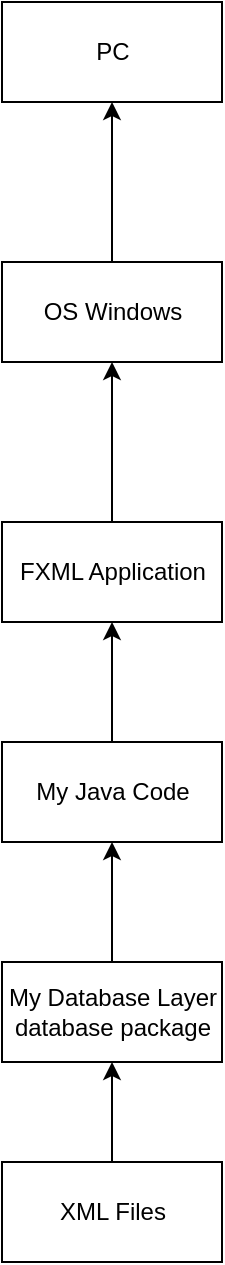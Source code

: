 <mxfile version="13.0.3" type="device"><diagram id="t0gqAQcxaVId0GqX8kNm" name="Page-1"><mxGraphModel dx="383" dy="678" grid="1" gridSize="10" guides="1" tooltips="1" connect="1" arrows="1" fold="1" page="1" pageScale="1" pageWidth="827" pageHeight="1169" math="0" shadow="0"><root><mxCell id="0"/><mxCell id="1" parent="0"/><mxCell id="7cug47jCvvz09rgCbStD-3" value="" style="edgeStyle=orthogonalEdgeStyle;rounded=0;orthogonalLoop=1;jettySize=auto;html=1;" parent="1" source="7cug47jCvvz09rgCbStD-1" target="7cug47jCvvz09rgCbStD-2" edge="1"><mxGeometry relative="1" as="geometry"/></mxCell><mxCell id="7cug47jCvvz09rgCbStD-1" value="FXML Application" style="html=1;" parent="1" vertex="1"><mxGeometry x="270" y="400" width="110" height="50" as="geometry"/></mxCell><mxCell id="7cug47jCvvz09rgCbStD-5" value="" style="edgeStyle=orthogonalEdgeStyle;rounded=0;orthogonalLoop=1;jettySize=auto;html=1;" parent="1" source="7cug47jCvvz09rgCbStD-2" target="7cug47jCvvz09rgCbStD-4" edge="1"><mxGeometry relative="1" as="geometry"/></mxCell><mxCell id="7cug47jCvvz09rgCbStD-2" value="OS Windows" style="html=1;" parent="1" vertex="1"><mxGeometry x="270" y="270" width="110" height="50" as="geometry"/></mxCell><mxCell id="7cug47jCvvz09rgCbStD-4" value="PC" style="html=1;" parent="1" vertex="1"><mxGeometry x="270" y="140" width="110" height="50" as="geometry"/></mxCell><mxCell id="7cug47jCvvz09rgCbStD-9" style="edgeStyle=none;rounded=0;orthogonalLoop=1;jettySize=auto;html=1;" parent="1" source="7cug47jCvvz09rgCbStD-8" target="w9MwSp29IWbQiMtRhmNY-1" edge="1"><mxGeometry relative="1" as="geometry"/></mxCell><mxCell id="7cug47jCvvz09rgCbStD-8" value="XML Files" style="html=1;" parent="1" vertex="1"><mxGeometry x="270" y="720" width="110" height="50" as="geometry"/></mxCell><mxCell id="7cug47jCvvz09rgCbStD-11" style="edgeStyle=none;rounded=0;orthogonalLoop=1;jettySize=auto;html=1;exitX=0.5;exitY=0;exitDx=0;exitDy=0;entryX=0.5;entryY=1;entryDx=0;entryDy=0;" parent="1" source="7cug47jCvvz09rgCbStD-10" target="7cug47jCvvz09rgCbStD-1" edge="1"><mxGeometry relative="1" as="geometry"/></mxCell><mxCell id="7cug47jCvvz09rgCbStD-10" value="My Java Code" style="html=1;" parent="1" vertex="1"><mxGeometry x="270" y="510" width="110" height="50" as="geometry"/></mxCell><mxCell id="w9MwSp29IWbQiMtRhmNY-2" style="edgeStyle=orthogonalEdgeStyle;rounded=0;orthogonalLoop=1;jettySize=auto;html=1;" edge="1" parent="1" source="w9MwSp29IWbQiMtRhmNY-1" target="7cug47jCvvz09rgCbStD-10"><mxGeometry relative="1" as="geometry"/></mxCell><mxCell id="w9MwSp29IWbQiMtRhmNY-1" value="My Database Layer&lt;br&gt;database package" style="html=1;" vertex="1" parent="1"><mxGeometry x="270" y="620" width="110" height="50" as="geometry"/></mxCell></root></mxGraphModel></diagram></mxfile>